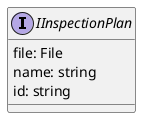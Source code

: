 @startuml
'https://plantuml.com/class-diagram

interface IInspectionPlan {
  file: File
  name: string
  id: string
}

@enduml
